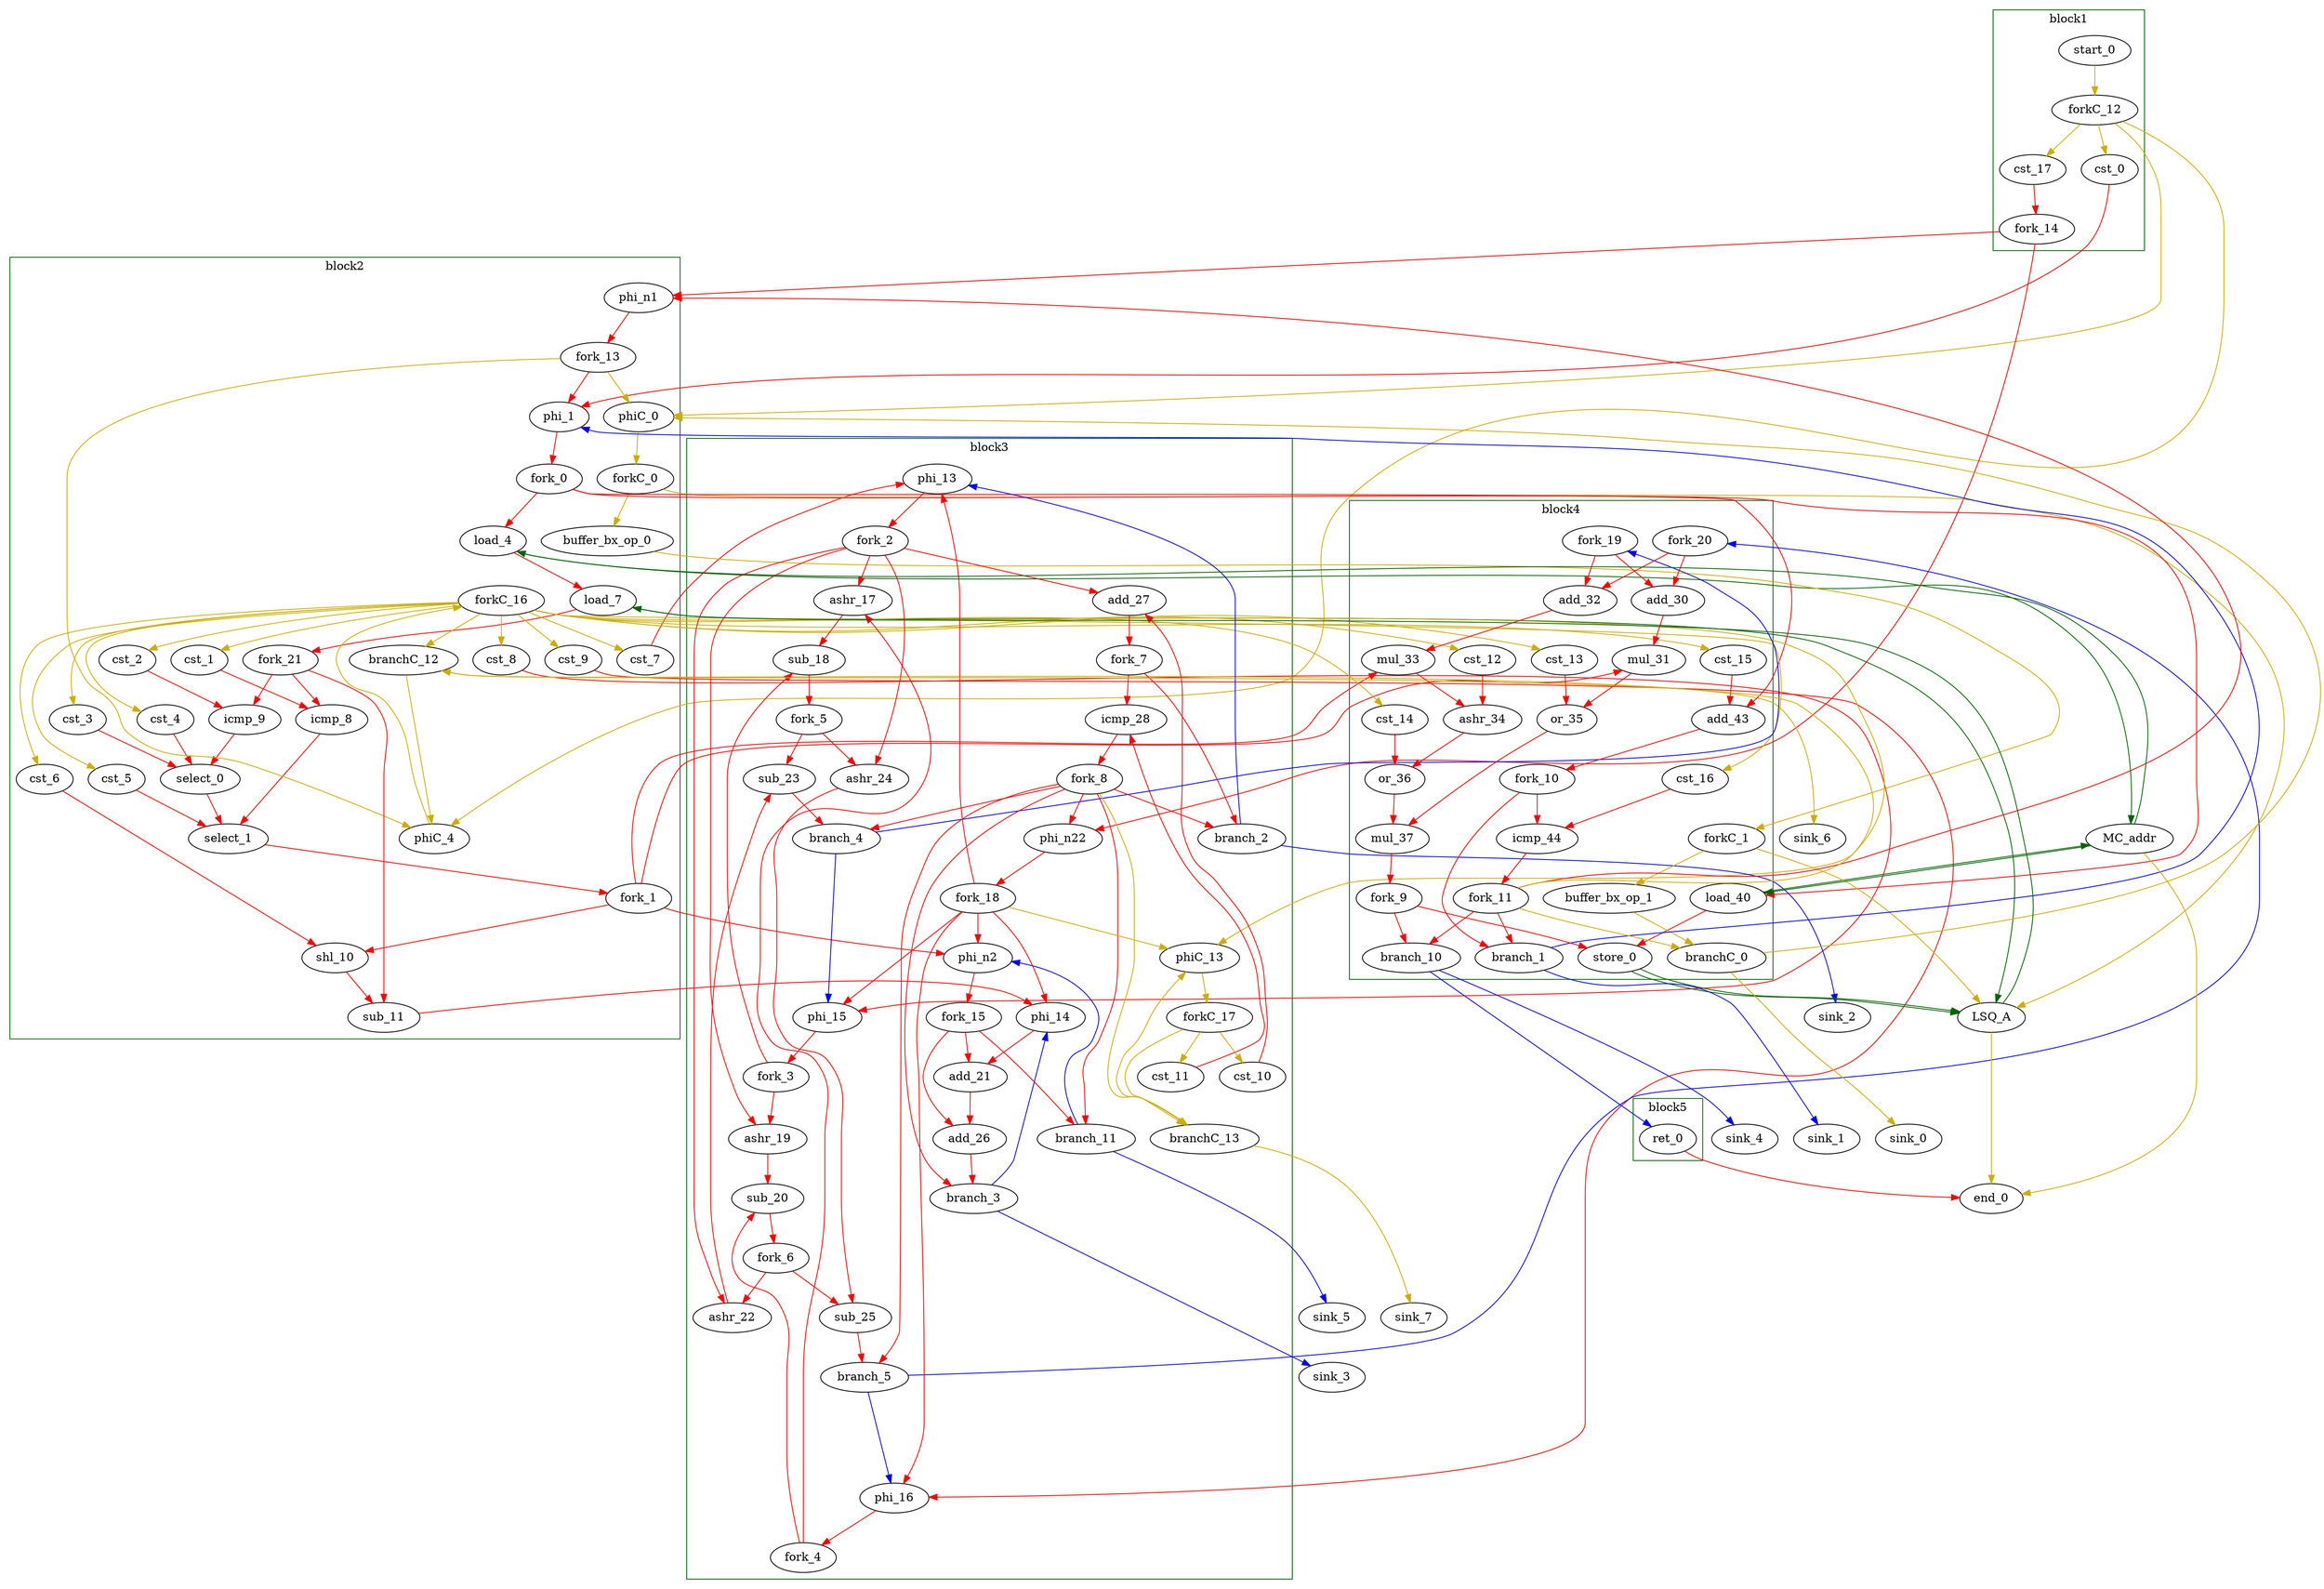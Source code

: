 Digraph G {
	splines=spline;
//DHLS version: 0.1.1" [shape = "none" pos = "20,20!"]

	subgraph cluster_0 {
	color = "darkgreen";
		label = "block1";
		"cst_0" [type = "Constant", bbID= 1, in = "in1:32", out = "out1:32", value = "0x00000000"];
		"start_0" [type = "Entry", control= "true", bbID= 1, in = "in1:0", out = "out1:0"];
		"cst_17" [type = "Constant", bbID= 1, in = "in1:32", out = "out1:32", value = "0x00000001"];
		"forkC_12" [type = "Fork", bbID= 1, in = "in1:0", out = "out1:0 out2:0 out3:0 out4:0 "];
		"fork_14" [type = "Fork", bbID= 1, in = "in1:32", out = "out1:32 out2:32 "];

	}

	subgraph cluster_1 {
	color = "darkgreen";
		label = "block2";
		"phi_1" [type = "Mux", bbID= 2, in = "in1?:1 in2:32 in3:32 ", out = "out1:32", delay=0.366];
		"load_4" [type = "Operator", bbID= 2, op = "mc_load_op",bbID= 2, portId= 0, offset= 0, in = "in1:32 in2:32", out = "out1:32 out2:32 ", delay=0.000, latency=2, II=1];
		"load_7" [type = "Operator", bbID= 2, op = "lsq_load_op",bbID= 2, portId= 0, offset= 0, in = "in1:32 in2:32", out = "out1:32 out2:32 ", delay=0.000, latency=5, II=1];
		"cst_1" [type = "Constant", bbID= 2, in = "in1:32", out = "out1:32", value = "0x00001FFF"];
		"icmp_8" [type = "Operator", bbID= 2, op = "icmp_sgt_op", in = "in1:32 in2:32 ", out = "out1:1 ", delay=1.530, latency=0, II=1];
		"cst_2" [type = "Constant", bbID= 2, in = "in1:32", out = "out1:32", value = "0x00000FFF"];
		"icmp_9" [type = "Operator", bbID= 2, op = "icmp_sgt_op", in = "in1:32 in2:32 ", out = "out1:1 ", delay=1.530, latency=0, II=1];
		"cst_3" [type = "Constant", bbID= 2, in = "in1:32", out = "out1:32", value = "0x00000005"];
		"cst_4" [type = "Constant", bbID= 2, in = "in1:32", out = "out1:32", value = "0x00000006"];
		"select_0" [type = "Operator", bbID= 2, op = "select_op", in = "in1?:1 in2+:32 in3-:32 ", out = "out1:32 ", trueFrac=0.2, delay=0.000, latency=0, II=1];
		"cst_5" [type = "Constant", bbID= 2, in = "in1:32", out = "out1:32", value = "0x00000004"];
		"select_1" [type = "Operator", bbID= 2, op = "select_op", in = "in1?:1 in2+:32 in3-:32 ", out = "out1:32 ", trueFrac=0.2, delay=0.000, latency=0, II=1];
		"cst_6" [type = "Constant", bbID= 2, in = "in1:32", out = "out1:32", value = "0x0000000C"];
		"shl_10" [type = "Operator", bbID= 2, op = "shl_op", in = "in1:32 in2:32 ", out = "out1:32 ", delay=0.000, latency=0, II=1];
		"sub_11" [type = "Operator", bbID= 2, op = "sub_op", in = "in1:32 in2:32 ", out = "out1:32 ", delay=1.693, latency=0, II=1];
		"cst_7" [type = "Constant", bbID= 2, in = "in1:32", out = "out1:32", value = "0x00000001"];
		"cst_8" [type = "Constant", bbID= 2, in = "in1:32", out = "out1:32", value = "0x00001351"];
		"cst_9" [type = "Constant", bbID= 2, in = "in1:32", out = "out1:32", value = "0x00000001"];
		"forkC_0" [type = "Fork", bbID= 2, in = "in1:0", out = "out1:0 out2:0 "];
		"buffer_bx_op_0" [type = "Operator", bbID= 2, op = "buffer_bx_op", in = "in1:0", out = "out1:0", delay=0, latency=1, II=1];
		"phiC_0" [type = "Mux", bbID= 2, in = "in1?:1 in2:0 in3:0 ", out = "out1:0", delay=0.166];
		"phi_n1" [type = "Merge", bbID= 2, in = "in1:32 in2:32*i ", out = "out1:32", delay=0.366];
		"phiC_4" [type = "Mux", bbID= 2, in = "in1?:1 in2:0 in3:0 ", out = "out1:0", delay=0.166];
		"branchC_12" [type = "Branch", bbID= 2,  in = "in1:0 in2?:1*i", out = "out1+:0 out2-:0"];
		"fork_0" [type = "Fork", bbID= 2, in = "in1:32", out = "out1:32 out2:32 out3:32 "];
		"fork_1" [type = "Fork", bbID= 2, in = "in1:32", out = "out1:32 out2:32 out3:32 out4:32 "];
		"fork_13" [type = "Fork", bbID= 2, in = "in1:32", out = "out1:32 out2:32 out3:32 "];
		"forkC_16" [type = "Fork", bbID= 2, in = "in1:0", out = "out1:0 out2:0 out3:0 out4:0 out5:0 out6:0 out7:0 out8:0 out9:0 out10:0 out11:0 out12:0 out13:0 out14:0 out15:0 out16:0 "];
		"fork_21" [type = "Fork", bbID= 2, in = "in1:32", out = "out1:32 out2:32 out3:32 "];

	}

	subgraph cluster_2 {
	color = "darkgreen";
		label = "block3";
		"phi_13" [type = "Mux", bbID= 3, in = "in1?:1 in2:32 in3:32 ", out = "out1:32", delay=0.366];
		"phi_14" [type = "Mux", bbID= 3, in = "in1?:1 in2:32 in3:32 ", out = "out1:32", delay=0.366];
		"phi_15" [type = "Mux", bbID= 3, in = "in1?:1 in2:32 in3:32 ", out = "out1:32", delay=0.366];
		"phi_16" [type = "Mux", bbID= 3, in = "in1?:1 in2:32 in3:32 ", out = "out1:32", delay=0.366];
		"ashr_17" [type = "Operator", bbID= 3, op = "ashr_op", in = "in1:32 in2:32 ", out = "out1:32 ", delay=0.000, latency=0, II=1];
		"sub_18" [type = "Operator", bbID= 3, op = "sub_op", in = "in1:32 in2:32 ", out = "out1:32 ", delay=1.693, latency=0, II=1];
		"ashr_19" [type = "Operator", bbID= 3, op = "ashr_op", in = "in1:32 in2:32 ", out = "out1:32 ", delay=0.000, latency=0, II=1];
		"sub_20" [type = "Operator", bbID= 3, op = "sub_op", in = "in1:32 in2:32 ", out = "out1:32 ", delay=1.693, latency=0, II=1];
		"add_21" [type = "Operator", bbID= 3, op = "add_op", in = "in1:32 in2:32 ", out = "out1:32 ", delay=1.693, latency=0, II=1];
		"ashr_22" [type = "Operator", bbID= 3, op = "ashr_op", in = "in1:32 in2:32 ", out = "out1:32 ", delay=0.000, latency=0, II=1];
		"sub_23" [type = "Operator", bbID= 3, op = "sub_op", in = "in1:32 in2:32 ", out = "out1:32 ", delay=1.693, latency=0, II=1];
		"ashr_24" [type = "Operator", bbID= 3, op = "ashr_op", in = "in1:32 in2:32 ", out = "out1:32 ", delay=0.000, latency=0, II=1];
		"sub_25" [type = "Operator", bbID= 3, op = "sub_op", in = "in1:32 in2:32 ", out = "out1:32 ", delay=1.693, latency=0, II=1];
		"add_26" [type = "Operator", bbID= 3, op = "add_op", in = "in1:32 in2:32 ", out = "out1:32 ", delay=1.693, latency=0, II=1];
		"cst_10" [type = "Constant", bbID= 3, in = "in1:32", out = "out1:32", value = "0x00000001"];
		"add_27" [type = "Operator", bbID= 3, op = "add_op", in = "in1:32 in2:32 ", out = "out1:32 ", delay=1.693, latency=0, II=1];
		"cst_11" [type = "Constant", bbID= 3, in = "in1:32", out = "out1:32", value = "0x0000000D"];
		"icmp_28" [type = "Operator", bbID= 3, op = "icmp_ult_op", in = "in1:32 in2:32 ", out = "out1:1 ", delay=1.530, latency=0, II=1];
		"phi_n2" [type = "Mux", bbID= 3, in = "in1?:1 in2:32 in3:32 ", out = "out1:32", delay=0.366];
		"phiC_13" [type = "Mux", bbID= 3, in = "in1?:1 in2:0 in3:0 ", out = "out1:0", delay=0.166];
		"branch_2" [type = "Branch", bbID= 3,  in = "in1:32 in2?:1*i", out = "out1+:32 out2-:32"];
		"phi_n22" [type = "Merge", bbID= 3, in = "in1:32 in2:32*i ", out = "out1:32", delay=0.366];
		"branch_3" [type = "Branch", bbID= 3,  in = "in1:32 in2?:1*i", out = "out1+:32 out2-:32"];
		"branch_4" [type = "Branch", bbID= 3,  in = "in1:32 in2?:1*i", out = "out1+:32 out2-:32"];
		"branch_5" [type = "Branch", bbID= 3,  in = "in1:32 in2?:1*i", out = "out1+:32 out2-:32"];
		"branch_11" [type = "Branch", bbID= 3,  in = "in1:32 in2?:1*i", out = "out1+:32 out2-:32"];
		"branchC_13" [type = "Branch", bbID= 3,  in = "in1:0 in2?:1*i", out = "out1+:0 out2-:0"];
		"fork_2" [type = "Fork", bbID= 3, in = "in1:32", out = "out1:32 out2:32 out3:32 out4:32 out5:32 "];
		"fork_3" [type = "Fork", bbID= 3, in = "in1:32", out = "out1:32 out2:32 "];
		"fork_4" [type = "Fork", bbID= 3, in = "in1:32", out = "out1:32 out2:32 "];
		"fork_5" [type = "Fork", bbID= 3, in = "in1:32", out = "out1:32 out2:32 "];
		"fork_6" [type = "Fork", bbID= 3, in = "in1:32", out = "out1:32 out2:32 "];
		"fork_7" [type = "Fork", bbID= 3, in = "in1:32", out = "out1:32 out2:32 "];
		"fork_8" [type = "Fork", bbID= 3, in = "in1:32", out = "out1:32 out2:32 out3:32 out4:32 out5:32 out6:32 out7:32 "];
		"fork_15" [type = "Fork", bbID= 3, in = "in1:32", out = "out1:32 out2:32 out3:32 "];
		"forkC_17" [type = "Fork", bbID= 3, in = "in1:0", out = "out1:0 out2:0 out3:0 "];
		"fork_18" [type = "Fork", bbID= 3, in = "in1:32", out = "out1:32 out2:32 out3:32 out4:32 out5:32 out6:32 "];

	}

	subgraph cluster_3 {
	color = "darkgreen";
		label = "block4";
		"add_30" [type = "Operator", bbID= 4, op = "add_op", in = "in1:32 in2:32 ", out = "out1:32 ", delay=1.693, latency=0, II=1];
		"mul_31" [type = "Operator", bbID= 4, op = "mul_op", in = "in1:32 in2:32 ", out = "out1:32 ", delay=0.000, latency=4, II=1];
		"add_32" [type = "Operator", bbID= 4, op = "add_op", in = "in1:32 in2:32 ", out = "out1:32 ", delay=1.693, latency=0, II=1];
		"mul_33" [type = "Operator", bbID= 4, op = "mul_op", in = "in1:32 in2:32 ", out = "out1:32 ", delay=0.000, latency=4, II=1];
		"cst_12" [type = "Constant", bbID= 4, in = "in1:32", out = "out1:32", value = "0x0000000C"];
		"ashr_34" [type = "Operator", bbID= 4, op = "ashr_op", in = "in1:32 in2:32 ", out = "out1:32 ", delay=0.000, latency=0, II=1];
		"cst_13" [type = "Constant", bbID= 4, in = "in1:32", out = "out1:32", value = "0x00000001"];
		"or_35" [type = "Operator", bbID= 4, op = "or_op", in = "in1:32 in2:32 ", out = "out1:32 ", delay=0.000, latency=0, II=1];
		"cst_14" [type = "Constant", bbID= 4, in = "in1:32", out = "out1:32", value = "0x00000001"];
		"or_36" [type = "Operator", bbID= 4, op = "or_op", in = "in1:32 in2:32 ", out = "out1:32 ", delay=0.000, latency=0, II=1];
		"mul_37" [type = "Operator", bbID= 4, op = "mul_op", in = "in1:32 in2:32 ", out = "out1:32 ", delay=0.000, latency=4, II=1];
		"load_40" [type = "Operator", bbID= 4, op = "mc_load_op",bbID= 4, portId= 1, offset= 0, in = "in1:32 in2:32", out = "out1:32 out2:32 ", delay=0.000, latency=2, II=1];
		"store_0" [type = "Operator", bbID= 4, op = "lsq_store_op",bbID= 4, portId= 0, offset= 0, in = "in1:32 in2:32 ", out = "out1:32 out2:32", delay=0.000, latency=0, II=1];
		"cst_15" [type = "Constant", bbID= 4, in = "in1:32", out = "out1:32", value = "0x00000001"];
		"add_43" [type = "Operator", bbID= 4, op = "add_op", in = "in1:32 in2:32 ", out = "out1:32 ", delay=1.693, latency=0, II=1];
		"cst_16" [type = "Constant", bbID= 4, in = "in1:32", out = "out1:32", value = "0x000003E8"];
		"icmp_44" [type = "Operator", bbID= 4, op = "icmp_ult_op", in = "in1:32 in2:32 ", out = "out1:1 ", delay=1.530, latency=0, II=1];
		"forkC_1" [type = "Fork", bbID= 4, in = "in1:0", out = "out1:0 out2:0 "];
		"buffer_bx_op_1" [type = "Operator", bbID= 4, op = "buffer_bx_op", in = "in1:0", out = "out1:0", delay=0, latency=1, II=1];
		"branchC_0" [type = "Branch", bbID= 4,  in = "in1:0 in2?:1*i", out = "out1+:0 out2-:0"];
		"branch_1" [type = "Branch", bbID= 4,  in = "in1:32 in2?:1*i", out = "out1+:32 out2-:32"];
		"branch_10" [type = "Branch", bbID= 4,  in = "in1:32 in2?:1", out = "out1+:32 out2-:32"];
		"fork_19" [type = "Fork", bbID= 4, in = "in1:32", out = "out1:32 out2:32 "];
		"fork_20" [type = "Fork", bbID= 4, in = "in1:32", out = "out1:32 out2:32 "];
		"fork_9" [type = "Fork", bbID= 4, in = "in1:32", out = "out1:32 out2:32 "];
		"fork_10" [type = "Fork", bbID= 4, in = "in1:32", out = "out1:32 out2:32 "];
		"fork_11" [type = "Fork", bbID= 4, in = "in1:32", out = "out1:32 out2:32 out3:32 out4:32 out5:32 "];

	}

	subgraph cluster_4 {
	color = "darkgreen";
		label = "block5";
		"ret_0" [type = "Operator", bbID= 5, op = "ret_op", in = "in1:32 ", out = "out1:32 ", delay=0.000, latency=0, II=1];

	}
	"LSQ_A" [type = "LSQ", bbID= 0, in = "in1:0*c0 in2:0*c1 in3:32*l0a in4:32*s0a in5:32*s0d ", out = "out1:32*l0d out2:0*e ", memory = "A", bbcount = 2, ldcount = 1, stcount = 1, fifoDepth = 32, numLoads = "{1; 0}", numStores = "{0; 1}", loadOffsets = "{{0;0;0;0;0;0;0;0;0;0;0;0;0;0;0;0;0;0;0;0;0;0;0;0;0;0;0;0;0;0;0;0};{0;0;0;0;0;0;0;0;0;0;0;0;0;0;0;0;0;0;0;0;0;0;0;0;0;0;0;0;0;0;0;0}}", storeOffsets = "{{0;0;0;0;0;0;0;0;0;0;0;0;0;0;0;0;0;0;0;0;0;0;0;0;0;0;0;0;0;0;0;0};{0;0;0;0;0;0;0;0;0;0;0;0;0;0;0;0;0;0;0;0;0;0;0;0;0;0;0;0;0;0;0;0}}", loadPorts = "{{0;0;0;0;0;0;0;0;0;0;0;0;0;0;0;0;0;0;0;0;0;0;0;0;0;0;0;0;0;0;0;0};{0;0;0;0;0;0;0;0;0;0;0;0;0;0;0;0;0;0;0;0;0;0;0;0;0;0;0;0;0;0;0;0}}", storePorts = "{{0;0;0;0;0;0;0;0;0;0;0;0;0;0;0;0;0;0;0;0;0;0;0;0;0;0;0;0;0;0;0;0};{0;0;0;0;0;0;0;0;0;0;0;0;0;0;0;0;0;0;0;0;0;0;0;0;0;0;0;0;0;0;0;0}}"];
	"MC_addr" [type = "MC", bbID= 0, in = "in1:32*l0a in2:32*l1a ", out = "out1:32*l0d out2:32*l1d out3:0*e ", memory = "addr", bbcount = 0, ldcount = 2, stcount = 0];
	"sink_0" [type = "Sink", bbID= 0, in = "in1:0"];
	"sink_1" [type = "Sink", bbID= 0, in = "in1:32"];
	"sink_2" [type = "Sink", bbID= 0, in = "in1:32"];
	"sink_3" [type = "Sink", bbID= 0, in = "in1:32"];
	"sink_4" [type = "Sink", bbID= 0, in = "in1:32"];
	"sink_5" [type = "Sink", bbID= 0, in = "in1:32"];
	"sink_6" [type = "Sink", bbID= 0, in = "in1:0"];
	"sink_7" [type = "Sink", bbID= 0, in = "in1:0"];
	"end_0" [type = "Exit", bbID= 0, in = "in1:0*e in2:0*e in3:32 ", out = "out1:32"];

	"load_4" -> "MC_addr" [color = "darkgreen", mem_address = "true", from = "out2", to = "in1"];
	"MC_addr" -> "load_4" [color = "darkgreen", mem_address = "false", from = "out1", to = "in1"];
	"load_7" -> "LSQ_A" [color = "darkgreen", mem_address = "true", from = "out2", to = "in3"];
	"LSQ_A" -> "load_7" [color = "darkgreen", mem_address = "false", from = "out1", to = "in1"];
	"load_40" -> "MC_addr" [color = "darkgreen", mem_address = "true", from = "out2", to = "in2"];
	"MC_addr" -> "load_40" [color = "darkgreen", mem_address = "false", from = "out2", to = "in1"];
	"store_0" -> "LSQ_A" [color = "darkgreen", mem_address = "true", from = "out2", to = "in4"];
	"store_0" -> "LSQ_A" [color = "darkgreen", mem_address = "false", from = "out1", to = "in5"];
	"LSQ_A" -> "end_0" [color = "gold3", from = "out2", to = "in1"];
	"MC_addr" -> "end_0" [color = "gold3", from = "out3", to = "in2"];
	"cst_0" -> "phi_1" [color = "red", from = "out1", to = "in3"];
	"phi_1" -> "fork_0" [color = "red", from = "out1", to = "in1"];
	"load_4" -> "load_7" [color = "red", from = "out1", to = "in2"];
	"load_7" -> "fork_21" [color = "red", from = "out1", to = "in1"];
	"cst_1" -> "icmp_8" [color = "red", from = "out1", to = "in2"];
	"icmp_8" -> "select_1" [color = "red", from = "out1", to = "in1"];
	"cst_2" -> "icmp_9" [color = "red", from = "out1", to = "in2"];
	"icmp_9" -> "select_0" [color = "red", from = "out1", to = "in1"];
	"cst_3" -> "select_0" [color = "red", from = "out1", to = "in2"];
	"cst_4" -> "select_0" [color = "red", from = "out1", to = "in3"];
	"select_0" -> "select_1" [color = "red", from = "out1", to = "in3"];
	"cst_5" -> "select_1" [color = "red", from = "out1", to = "in2"];
	"select_1" -> "fork_1" [color = "red", from = "out1", to = "in1"];
	"cst_6" -> "shl_10" [color = "red", from = "out1", to = "in2"];
	"shl_10" -> "sub_11" [color = "red", from = "out1", to = "in2"];
	"sub_11" -> "phi_14" [color = "red", from = "out1", to = "in3"];
	"cst_7" -> "phi_13" [color = "red", from = "out1", to = "in3"];
	"phi_13" -> "fork_2" [color = "red", from = "out1", to = "in1"];
	"phi_14" -> "add_21" [color = "red", from = "out1", to = "in1"];
	"cst_8" -> "phi_15" [color = "red", from = "out1", to = "in3"];
	"phi_15" -> "fork_3" [color = "red", from = "out1", to = "in1"];
	"cst_9" -> "phi_16" [color = "red", from = "out1", to = "in3"];
	"phi_16" -> "fork_4" [color = "red", from = "out1", to = "in1"];
	"ashr_17" -> "sub_18" [color = "red", from = "out1", to = "in2"];
	"sub_18" -> "fork_5" [color = "red", from = "out1", to = "in1"];
	"ashr_19" -> "sub_20" [color = "red", from = "out1", to = "in2"];
	"sub_20" -> "fork_6" [color = "red", from = "out1", to = "in1"];
	"add_21" -> "add_26" [color = "red", from = "out1", to = "in1"];
	"ashr_22" -> "sub_23" [color = "red", from = "out1", to = "in2"];
	"sub_23" -> "branch_4" [color = "red", from = "out1", to = "in1"];
	"ashr_24" -> "sub_25" [color = "red", from = "out1", to = "in2"];
	"sub_25" -> "branch_5" [color = "red", from = "out1", to = "in1"];
	"add_26" -> "branch_3" [color = "red", from = "out1", to = "in1"];
	"cst_10" -> "add_27" [color = "red", from = "out1", to = "in2"];
	"add_27" -> "fork_7" [color = "red", from = "out1", to = "in1"];
	"cst_11" -> "icmp_28" [color = "red", from = "out1", to = "in2"];
	"icmp_28" -> "fork_8" [color = "red", from = "out1", to = "in1"];
	"add_30" -> "mul_31" [color = "red", from = "out1", to = "in2"];
	"mul_31" -> "or_35" [color = "red", from = "out1", to = "in1"];
	"add_32" -> "mul_33" [color = "red", from = "out1", to = "in2"];
	"mul_33" -> "ashr_34" [color = "red", from = "out1", to = "in1"];
	"cst_12" -> "ashr_34" [color = "red", from = "out1", to = "in2"];
	"ashr_34" -> "or_36" [color = "red", from = "out1", to = "in1"];
	"cst_13" -> "or_35" [color = "red", from = "out1", to = "in2"];
	"or_35" -> "mul_37" [color = "red", from = "out1", to = "in1"];
	"cst_14" -> "or_36" [color = "red", from = "out1", to = "in2"];
	"or_36" -> "mul_37" [color = "red", from = "out1", to = "in2"];
	"mul_37" -> "fork_9" [color = "red", from = "out1", to = "in1"];
	"load_40" -> "store_0" [color = "red", from = "out1", to = "in2"];
	"cst_15" -> "add_43" [color = "red", from = "out1", to = "in2"];
	"add_43" -> "fork_10" [color = "red", from = "out1", to = "in1"];
	"cst_16" -> "icmp_44" [color = "red", from = "out1", to = "in2"];
	"icmp_44" -> "fork_11" [color = "red", from = "out1", to = "in1"];
	"ret_0" -> "end_0" [color = "red", from = "out1", to = "in3"];
	"start_0" -> "forkC_12" [color = "gold3", from = "out1", to = "in1"];
	"forkC_0" -> "buffer_bx_op_0" [color = "gold3", from = "out1", to = "in1"];
	"forkC_0" -> "LSQ_A" [color = "gold3", from = "out2", to = "in1"];
	"buffer_bx_op_0" -> "forkC_1" [color = "gold3", from = "out1", to = "in1"];
	"forkC_1" -> "buffer_bx_op_1" [color = "gold3", from = "out1", to = "in1"];
	"forkC_1" -> "LSQ_A" [color = "gold3", from = "out2", to = "in2"];
	"buffer_bx_op_1" -> "branchC_0" [color = "gold3", from = "out1", to = "in1"];
	"phiC_0" -> "forkC_0" [color = "gold3", from = "out1", to = "in1"];
	"branchC_0" -> "sink_0" [color = "gold3", minlen = 3, from = "out1", to = "in1"];
	"branchC_0" -> "phiC_0" [color = "gold3", minlen = 3, from = "out2", to = "in2"];
	"phi_n1" -> "fork_13" [color = "red", from = "out1", to = "in1"];
	"cst_17" -> "fork_14" [color = "red", from = "out1", to = "in1"];
	"phi_n2" -> "fork_15" [color = "red", from = "out1", to = "in1"];
	"phiC_4" -> "forkC_16" [color = "gold3", from = "out1", to = "in1"];
	"phiC_13" -> "forkC_17" [color = "gold3", from = "out1", to = "in1"];
	"branch_1" -> "sink_1" [color = "blue", minlen = 3, from = "out1", to = "in1"];
	"branch_1" -> "phi_1" [color = "blue", minlen = 3, from = "out2", to = "in2"];
	"branch_2" -> "sink_2" [color = "blue", minlen = 3, from = "out1", to = "in1"];
	"branch_2" -> "phi_13" [color = "blue", minlen = 3, from = "out2", to = "in2"];
	"phi_n22" -> "fork_18" [color = "red", from = "out1", to = "in1"];
	"branch_3" -> "sink_3" [color = "blue", minlen = 3, from = "out1", to = "in1"];
	"branch_3" -> "phi_14" [color = "blue", minlen = 3, from = "out2", to = "in2"];
	"branch_4" -> "fork_19" [color = "blue", minlen = 3, from = "out1", to = "in1"];
	"branch_4" -> "phi_15" [color = "blue", minlen = 3, from = "out2", to = "in2"];
	"branch_5" -> "fork_20" [color = "blue", minlen = 3, from = "out1", to = "in1"];
	"branch_5" -> "phi_16" [color = "blue", minlen = 3, from = "out2", to = "in2"];
	"branch_10" -> "sink_4" [color = "blue", minlen = 3, from = "out1", to = "in1"];
	"branch_10" -> "ret_0" [color = "blue", minlen = 3, from = "out2", to = "in1"];
	"branch_11" -> "sink_5" [color = "blue", minlen = 3, from = "out1", to = "in1"];
	"branch_11" -> "phi_n2" [color = "blue", minlen = 3, from = "out2", to = "in2"];
	"branchC_12" -> "sink_6" [color = "gold3", minlen = 3, from = "out1", to = "in1"];
	"branchC_12" -> "phiC_4" [color = "gold3", minlen = 3, from = "out2", to = "in2"];
	"branchC_13" -> "sink_7" [color = "gold3", minlen = 3, from = "out1", to = "in1"];
	"branchC_13" -> "phiC_13" [color = "gold3", minlen = 3, from = "out2", to = "in2"];
	"fork_19" -> "add_30" [color = "red", from = "out1", to = "in1"];
	"fork_19" -> "add_32" [color = "red", from = "out2", to = "in1"];
	"fork_20" -> "add_30" [color = "red", from = "out1", to = "in2"];
	"fork_20" -> "add_32" [color = "red", from = "out2", to = "in2"];
	"fork_0" -> "add_43" [color = "red", from = "out1", to = "in1"];
	"fork_0" -> "load_4" [color = "red", from = "out2", to = "in2"];
	"fork_0" -> "load_40" [color = "red", from = "out3", to = "in2"];
	"fork_1" -> "shl_10" [color = "red", from = "out1", to = "in1"];
	"fork_1" -> "phi_n2" [color = "red", from = "out2", to = "in3"];
	"fork_1" -> "mul_31" [color = "red", from = "out3", to = "in1"];
	"fork_1" -> "mul_33" [color = "red", from = "out4", to = "in1"];
	"fork_2" -> "ashr_17" [color = "red", from = "out1", to = "in2"];
	"fork_2" -> "ashr_19" [color = "red", from = "out2", to = "in2"];
	"fork_2" -> "ashr_22" [color = "red", from = "out3", to = "in2"];
	"fork_2" -> "ashr_24" [color = "red", from = "out4", to = "in2"];
	"fork_2" -> "add_27" [color = "red", from = "out5", to = "in1"];
	"fork_3" -> "sub_18" [color = "red", from = "out1", to = "in1"];
	"fork_3" -> "ashr_19" [color = "red", from = "out2", to = "in1"];
	"fork_4" -> "ashr_17" [color = "red", from = "out1", to = "in1"];
	"fork_4" -> "sub_20" [color = "red", from = "out2", to = "in1"];
	"fork_5" -> "sub_23" [color = "red", from = "out1", to = "in1"];
	"fork_5" -> "ashr_24" [color = "red", from = "out2", to = "in1"];
	"fork_6" -> "ashr_22" [color = "red", from = "out1", to = "in1"];
	"fork_6" -> "sub_25" [color = "red", from = "out2", to = "in1"];
	"fork_7" -> "icmp_28" [color = "red", from = "out1", to = "in1"];
	"fork_7" -> "branch_2" [color = "red", from = "out2", to = "in1"];
	"fork_8" -> "branch_2" [color = "red", from = "out1", to = "in2"];
	"fork_8" -> "phi_n22" [color = "red", from = "out2", to = "in2"];
	"fork_8" -> "branch_3" [color = "red", from = "out3", to = "in2"];
	"fork_8" -> "branch_4" [color = "red", from = "out4", to = "in2"];
	"fork_8" -> "branch_5" [color = "red", from = "out5", to = "in2"];
	"fork_8" -> "branch_11" [color = "red", from = "out6", to = "in2"];
	"fork_8" -> "branchC_13" [color = "gold3", from = "out7", to = "in2"];
	"fork_9" -> "store_0" [color = "red", from = "out1", to = "in1"];
	"fork_9" -> "branch_10" [color = "red", from = "out2", to = "in1"];
	"fork_10" -> "icmp_44" [color = "red", from = "out1", to = "in1"];
	"fork_10" -> "branch_1" [color = "red", from = "out2", to = "in1"];
	"fork_11" -> "branchC_0" [color = "gold3", from = "out1", to = "in2"];
	"fork_11" -> "phi_n1" [color = "red", from = "out2", to = "in2"];
	"fork_11" -> "branch_1" [color = "red", from = "out3", to = "in2"];
	"fork_11" -> "branch_10" [color = "red", from = "out4", to = "in2"];
	"fork_11" -> "branchC_12" [color = "gold3", from = "out5", to = "in2"];
	"forkC_12" -> "cst_0" [color = "gold3", from = "out1", to = "in1"];
	"forkC_12" -> "phiC_4" [color = "gold3", from = "out2", to = "in3"];
	"forkC_12" -> "cst_17" [color = "gold3", from = "out3", to = "in1"];
	"forkC_12" -> "phiC_0" [color = "gold3", from = "out4", to = "in3"];
	"fork_13" -> "phiC_0" [color = "gold3", from = "out1", to = "in1"];
	"fork_13" -> "phi_1" [color = "red", from = "out2", to = "in1"];
	"fork_13" -> "phiC_4" [color = "gold3", from = "out3", to = "in1"];
	"fork_14" -> "phi_n1" [color = "red", from = "out1", to = "in1"];
	"fork_14" -> "phi_n22" [color = "red", from = "out2", to = "in1"];
	"fork_15" -> "add_21" [color = "red", from = "out1", to = "in2"];
	"fork_15" -> "branch_11" [color = "red", from = "out2", to = "in1"];
	"fork_15" -> "add_26" [color = "red", from = "out3", to = "in2"];
	"forkC_16" -> "cst_1" [color = "gold3", from = "out1", to = "in1"];
	"forkC_16" -> "branchC_12" [color = "gold3", from = "out2", to = "in1"];
	"forkC_16" -> "cst_2" [color = "gold3", from = "out3", to = "in1"];
	"forkC_16" -> "cst_3" [color = "gold3", from = "out4", to = "in1"];
	"forkC_16" -> "cst_4" [color = "gold3", from = "out5", to = "in1"];
	"forkC_16" -> "cst_5" [color = "gold3", from = "out6", to = "in1"];
	"forkC_16" -> "cst_6" [color = "gold3", from = "out7", to = "in1"];
	"forkC_16" -> "cst_7" [color = "gold3", from = "out8", to = "in1"];
	"forkC_16" -> "cst_8" [color = "gold3", from = "out9", to = "in1"];
	"forkC_16" -> "cst_9" [color = "gold3", from = "out10", to = "in1"];
	"forkC_16" -> "phiC_13" [color = "gold3", from = "out11", to = "in3"];
	"forkC_16" -> "cst_12" [color = "gold3", from = "out12", to = "in1"];
	"forkC_16" -> "cst_13" [color = "gold3", from = "out13", to = "in1"];
	"forkC_16" -> "cst_14" [color = "gold3", from = "out14", to = "in1"];
	"forkC_16" -> "cst_15" [color = "gold3", from = "out15", to = "in1"];
	"forkC_16" -> "cst_16" [color = "gold3", from = "out16", to = "in1"];
	"forkC_17" -> "cst_10" [color = "gold3", from = "out1", to = "in1"];
	"forkC_17" -> "branchC_13" [color = "gold3", from = "out2", to = "in1"];
	"forkC_17" -> "cst_11" [color = "gold3", from = "out3", to = "in1"];
	"fork_18" -> "phi_13" [color = "red", from = "out1", to = "in1"];
	"fork_18" -> "phi_14" [color = "red", from = "out2", to = "in1"];
	"fork_18" -> "phi_15" [color = "red", from = "out3", to = "in1"];
	"fork_18" -> "phi_16" [color = "red", from = "out4", to = "in1"];
	"fork_18" -> "phi_n2" [color = "red", from = "out5", to = "in1"];
	"fork_18" -> "phiC_13" [color = "gold3", from = "out6", to = "in1"];
	"fork_21" -> "icmp_8" [color = "red", from = "out1", to = "in1"];
	"fork_21" -> "icmp_9" [color = "red", from = "out2", to = "in1"];
	"fork_21" -> "sub_11" [color = "red", from = "out3", to = "in1"];

}